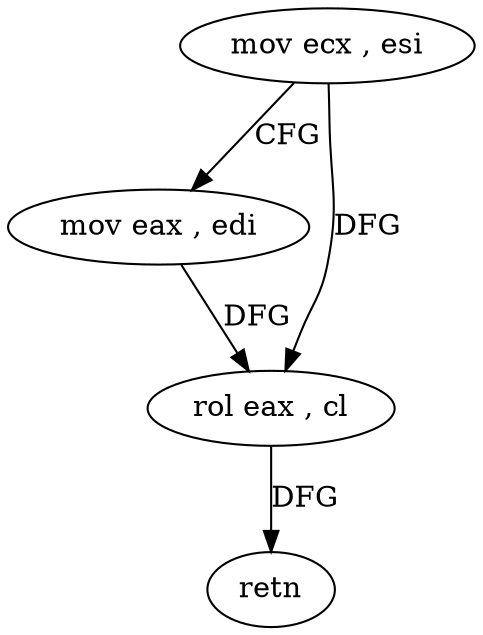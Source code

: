 digraph "func" {
"4234176" [label = "mov ecx , esi" ]
"4234178" [label = "mov eax , edi" ]
"4234180" [label = "rol eax , cl" ]
"4234182" [label = "retn" ]
"4234176" -> "4234178" [ label = "CFG" ]
"4234176" -> "4234180" [ label = "DFG" ]
"4234178" -> "4234180" [ label = "DFG" ]
"4234180" -> "4234182" [ label = "DFG" ]
}
